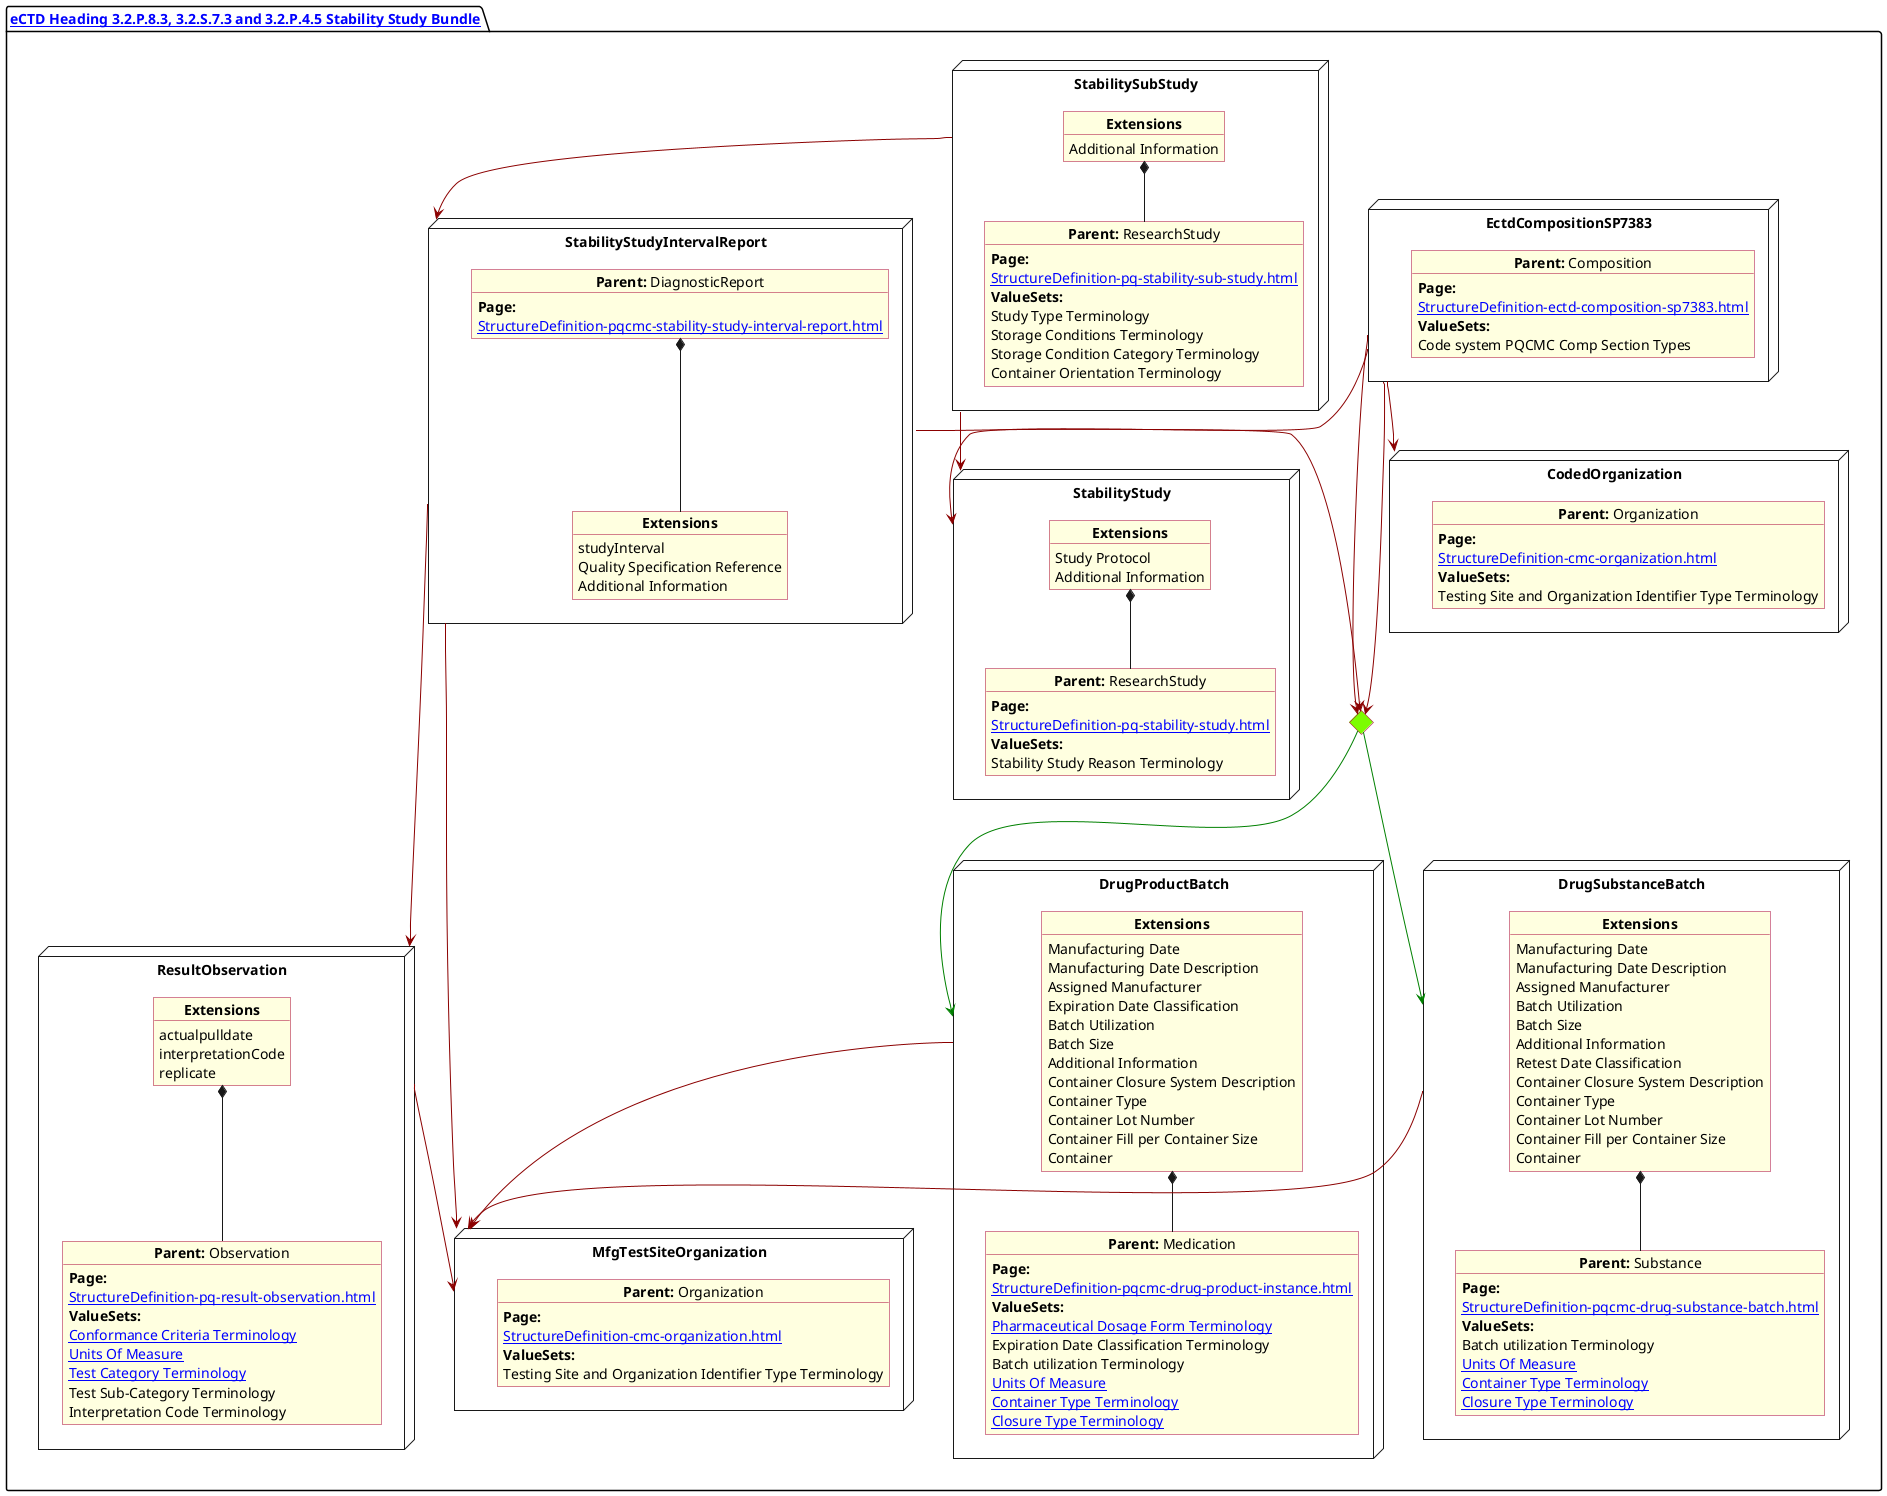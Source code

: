 @startuml Stability
allowmixing
'Mixed model of use case and object
skinparam svgDimensionStyle true
skinparam ObjectBackgroundColor LightYellow
skinparam ObjectBorderColor #A80036
skinparam activityDiamondBorderColor #A80036
skinparam activityDiamondBackgroundColor lawnGreen
skinparam ClassBorderThickness 4

package "[[StructureDefinition-cmc-ectd-document-sp7383.html eCTD Heading 3.2.P.8.3, 3.2.S.7.3 and 3.2.P.4.5 Stability Study Bundle]]" as NODES {

       node "EctdCompositionSP7383" as N1 {

              object "**Parent:** Composition" as obj1 {
                     **Page:**
                     [[StructureDefinition-ectd-composition-sp7383.html]]
                     **ValueSets:**
                     Code system PQCMC Comp Section Types
              }
       }
       node "CodedOrganization" as NSO {

              object "**Parent:** Organization" as objAu {
                     **Page:**
                     [[StructureDefinition-cmc-organization.html]]
                     **ValueSets:**
                     Testing Site and Organization Identifier Type Terminology
              }
       }


       node "StabilitySubStudy" as NSub {

              object "**Parent:** ResearchStudy" as objSub {
                     **Page:**
                     [[StructureDefinition-pq-stability-sub-study.html]]
                     **ValueSets:**
                     Study Type Terminology
                     Storage Conditions Terminology
                     Storage Condition Category Terminology
                     Container Orientation Terminology
              }

              object "**Extensions**" as objExsSub  {
                     Additional Information
              }
              objExsSub *-- objSub
       }


       node "StabilityStudy" as NMain {

              object "**Parent:** ResearchStudy" as objMain {
                     **Page:**
                     [[StructureDefinition-pq-stability-study.html]]
                     **ValueSets:**
                     Stability Study Reason Terminology
              }

              object "**Extensions**" as objExsMain  {
                     Study Protocol
                     Additional Information
              }
              objExsMain *-- objMain
       }

       diamond CH

       node "DrugProductBatch" as NN {

              object "**Parent:** Medication" as obj3 {
                     **Page:**
                     [[StructureDefinition-pqcmc-drug-product-instance.html]]
                     **ValueSets:**
                     [[ValueSet-spl-pharmaceutical-dosage-form-terminology.html Pharmaceutical Dosage Form Terminology]]
                     Expiration Date Classification Terminology
                     Batch utilization Terminology
                     [[ValueSet-pqcmc-units-of-measure.html Units Of Measure]]
                     [[ValueSet-pqcmc-container-type-terminology.html Container Type Terminology]]
                     [[ValueSet-pqcmc-closure-type-terminology.html Closure Type Terminology]]
              }

              object "**Extensions**" as objExsBatch  {
                     Manufacturing Date
                     Manufacturing Date Description
                     Assigned Manufacturer
                     Expiration Date Classification
                     Batch Utilization
                     Batch Size
                     Additional Information
                     Container Closure System Description
                     Container Type
                     Container Lot Number
                     Container Fill per Container Size
                     Container
              }
              objExsBatch *-- obj3
       }
       node "DrugSubstanceBatch" as NNS {

              object "**Parent:** Substance" as obj4 {
                     **Page:**
                     [[StructureDefinition-pqcmc-drug-substance-batch.html]]
                     **ValueSets:**
                     Batch utilization Terminology
                     [[ValueSet-pqcmc-units-of-measure.html Units Of Measure]]
                     [[ValueSet-pqcmc-container-type-terminology.html Container Type Terminology]]
                     [[ValueSet-pqcmc-closure-type-terminology.html Closure Type Terminology]]
              }
              object "**Extensions**" as objExs2 {
                     Manufacturing Date
                     Manufacturing Date Description
                     Assigned Manufacturer
                     Batch Utilization
                     Batch Size
                     Additional Information
                     Retest Date Classification
                     Container Closure System Description
                     Container Type
                     Container Lot Number
                     Container Fill per Container Size
                     Container
              }

              objExs2 *-- obj4
       }
       node "StabilityStudyIntervalReport" as Ninterval {

              object "**Parent:** DiagnosticReport" as objinterval {
                     **Page:**
                     [[StructureDefinition-pqcmc-stability-study-interval-report.html]]
              }
              object "**Extensions**" as objIntEx {
                     studyInterval
                     Quality Specification Reference
                     Additional Information
              }
              objinterval *-- objIntEx
       }



       node "MfgTestSiteOrganization" as NMFG {

              object "**Parent:** Organization" as objDP {
                     **Page:**
                     [[StructureDefinition-cmc-organization.html]]
                     **ValueSets:**
                     Testing Site and Organization Identifier Type Terminology
              }
       }


       node "ResultObservation" as NNOBS {

              object "**Parent:** Observation" as observ3 {
                     **Page:**
                     [[StructureDefinition-pq-result-observation.html]]
                     **ValueSets:**
                     [[ValueSet-pqcmc-conformance-to-criteria-terminology.html Conformance Criteria Terminology]]
                     [[ValueSet-pqcmc-units-of-measure.html Units Of Measure]]
                     [[ValueSet-pqcmc-test-category-terminology.html Test Category Terminology]]
                     Test Sub-Category Terminology
                     Interpretation Code Terminology
              }
              object "**Extensions**" as objExsObserv  {
                     actualpulldate
                     interpretationCode
                     replicate
              }
              objExsObserv *-- observ3
       }


       CH -[#green]--> NN
       CH -[#green]--> NNS
       N1 -[#darkred]--> CH
       N1 -[#darkred]--> CH
       N1 -[#darkred]-> NSO
       NN -[#darkred]-> NMFG
       NNOBS -[#darkred]-> NMFG
       NNS -[#darkred]-> NMFG
       NSub -[#darkred]-> Ninterval
       N1 -[#darkred]-> NMain
       NSub -[#darkred]--> NMain
       Ninterval -[#darkred]--> CH
       Ninterval -[#darkred]--> NMFG
       Ninterval -[#darkred]--> NNOBS
}
@enduml